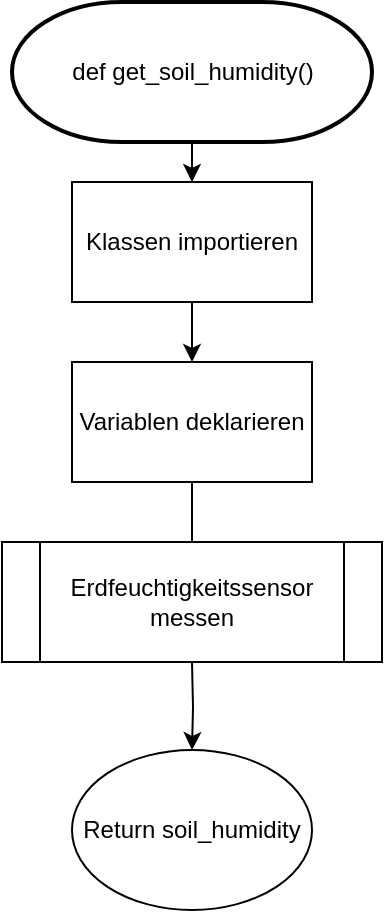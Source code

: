 <mxfile version="14.4.6" type="github">
  <diagram id="Oo2ppwvvDOh7DZGVxIcb" name="Page-1">
    <mxGraphModel dx="708" dy="1949" grid="1" gridSize="10" guides="1" tooltips="1" connect="1" arrows="1" fold="1" page="1" pageScale="1" pageWidth="827" pageHeight="1169" math="0" shadow="0">
      <root>
        <mxCell id="0" />
        <mxCell id="1" parent="0" />
        <mxCell id="jp_ENgjMHqsv6kOA1aEE-1" value="" style="edgeStyle=orthogonalEdgeStyle;rounded=0;orthogonalLoop=1;jettySize=auto;html=1;" edge="1" parent="1" source="jp_ENgjMHqsv6kOA1aEE-2" target="jp_ENgjMHqsv6kOA1aEE-4">
          <mxGeometry relative="1" as="geometry" />
        </mxCell>
        <mxCell id="jp_ENgjMHqsv6kOA1aEE-2" value="def get_soil_humidity()" style="shape=mxgraph.flowchart.terminator;strokeWidth=2;gradientColor=none;gradientDirection=north;fontStyle=0;html=1;" vertex="1" parent="1">
          <mxGeometry x="55" y="-800" width="180" height="70" as="geometry" />
        </mxCell>
        <mxCell id="jp_ENgjMHqsv6kOA1aEE-3" value="" style="edgeStyle=orthogonalEdgeStyle;rounded=0;orthogonalLoop=1;jettySize=auto;html=1;" edge="1" parent="1" source="jp_ENgjMHqsv6kOA1aEE-4" target="jp_ENgjMHqsv6kOA1aEE-6">
          <mxGeometry relative="1" as="geometry" />
        </mxCell>
        <mxCell id="jp_ENgjMHqsv6kOA1aEE-4" value="Klassen importieren" style="rounded=0;whiteSpace=wrap;html=1;" vertex="1" parent="1">
          <mxGeometry x="85" y="-710" width="120" height="60" as="geometry" />
        </mxCell>
        <mxCell id="jp_ENgjMHqsv6kOA1aEE-5" value="" style="edgeStyle=orthogonalEdgeStyle;rounded=0;orthogonalLoop=1;jettySize=auto;html=1;" edge="1" parent="1" source="jp_ENgjMHqsv6kOA1aEE-6">
          <mxGeometry relative="1" as="geometry">
            <mxPoint x="145" y="-490" as="targetPoint" />
          </mxGeometry>
        </mxCell>
        <mxCell id="jp_ENgjMHqsv6kOA1aEE-6" value="Variablen deklarieren" style="rounded=0;whiteSpace=wrap;html=1;" vertex="1" parent="1">
          <mxGeometry x="85" y="-620" width="120" height="60" as="geometry" />
        </mxCell>
        <mxCell id="jp_ENgjMHqsv6kOA1aEE-7" value="" style="edgeStyle=orthogonalEdgeStyle;rounded=0;orthogonalLoop=1;jettySize=auto;html=1;" edge="1" parent="1" target="jp_ENgjMHqsv6kOA1aEE-8">
          <mxGeometry relative="1" as="geometry">
            <mxPoint x="145" y="-470" as="sourcePoint" />
          </mxGeometry>
        </mxCell>
        <mxCell id="jp_ENgjMHqsv6kOA1aEE-8" value="Return soil_humidity" style="ellipse;whiteSpace=wrap;html=1;rounded=0;" vertex="1" parent="1">
          <mxGeometry x="85" y="-426" width="120" height="80" as="geometry" />
        </mxCell>
        <mxCell id="jp_ENgjMHqsv6kOA1aEE-9" value="&lt;span&gt;Erdfeuchtigkeitssensor messen&lt;/span&gt;" style="shape=process;whiteSpace=wrap;html=1;backgroundOutline=1;" vertex="1" parent="1">
          <mxGeometry x="50" y="-530" width="190" height="60" as="geometry" />
        </mxCell>
      </root>
    </mxGraphModel>
  </diagram>
</mxfile>
